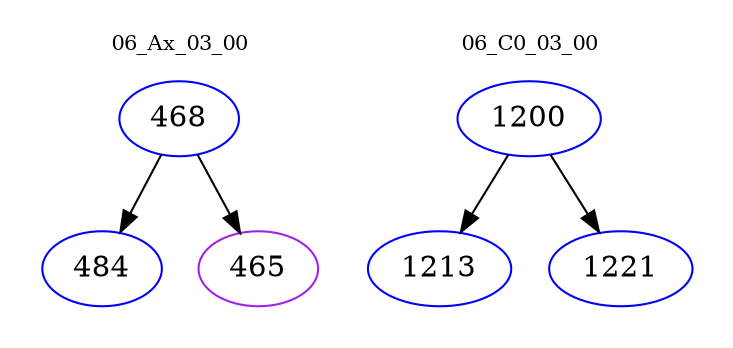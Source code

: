 digraph{
subgraph cluster_0 {
color = white
label = "06_Ax_03_00";
fontsize=10;
T0_468 [label="468", color="blue"]
T0_468 -> T0_484 [color="black"]
T0_484 [label="484", color="blue"]
T0_468 -> T0_465 [color="black"]
T0_465 [label="465", color="purple"]
}
subgraph cluster_1 {
color = white
label = "06_C0_03_00";
fontsize=10;
T1_1200 [label="1200", color="blue"]
T1_1200 -> T1_1213 [color="black"]
T1_1213 [label="1213", color="blue"]
T1_1200 -> T1_1221 [color="black"]
T1_1221 [label="1221", color="blue"]
}
}
